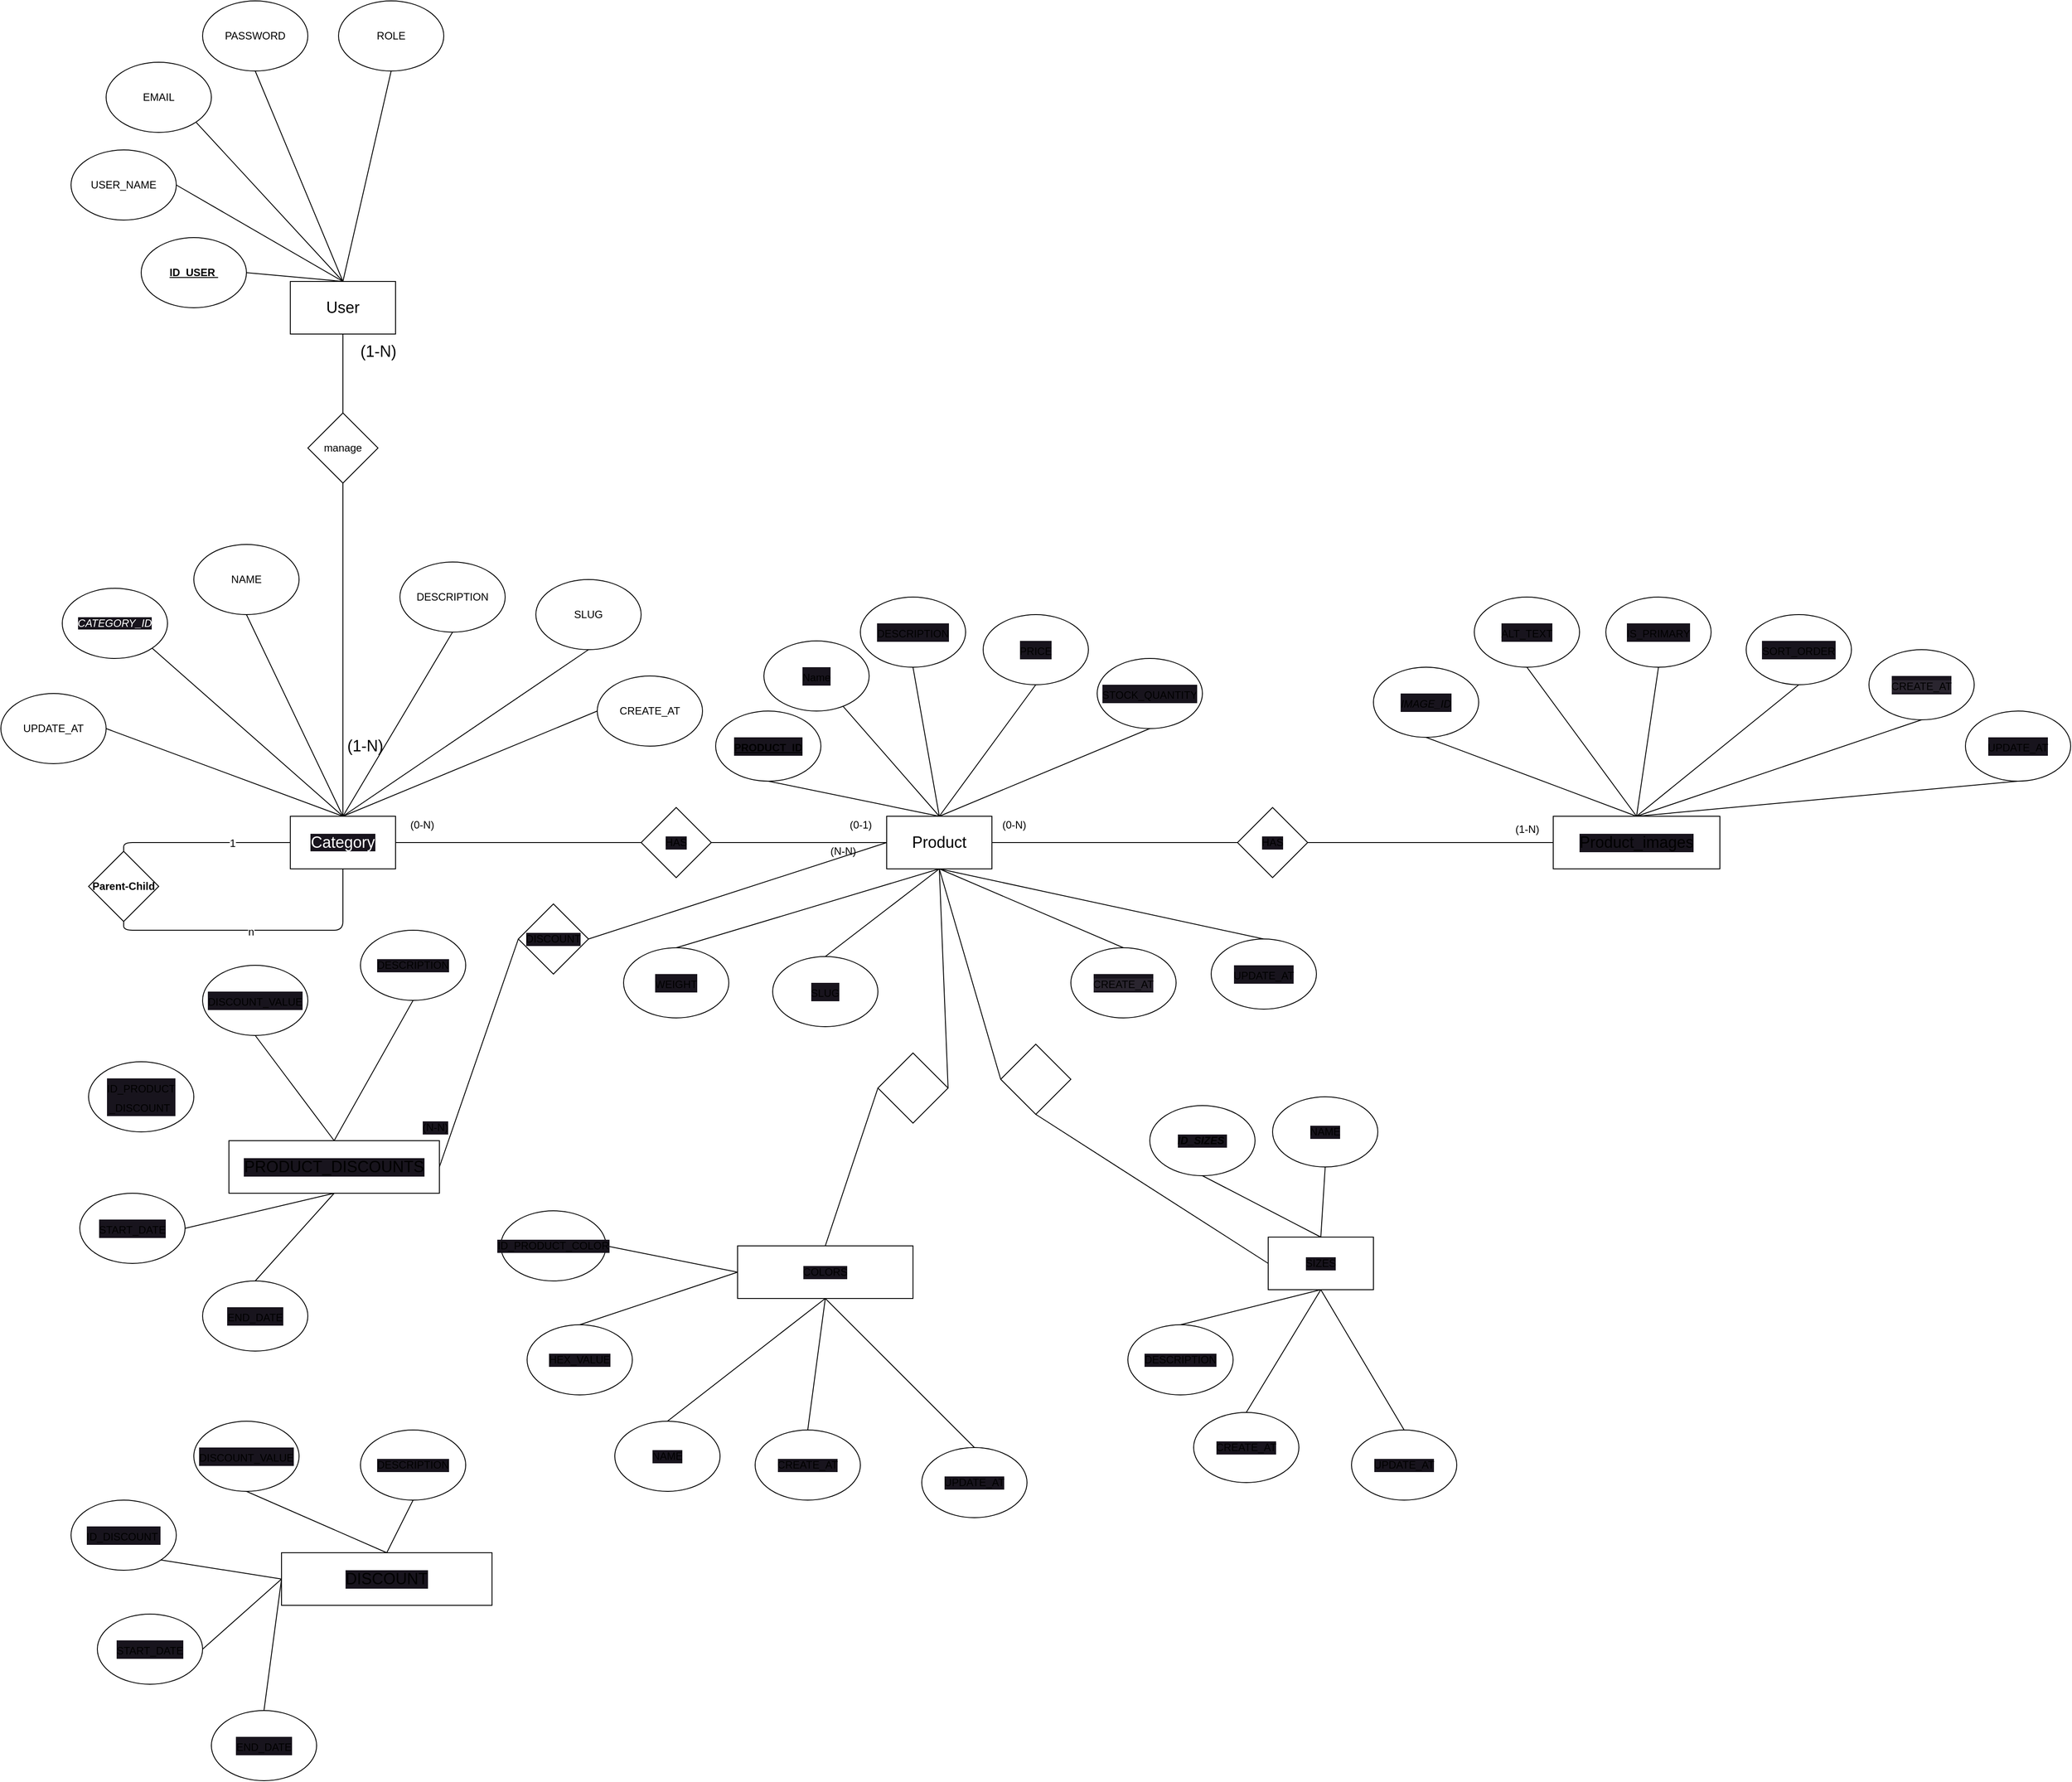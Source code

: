 <mxfile>
    <diagram id="ZuZ0NZf9SKrSVg9AD1OI" name="ERD">
        <mxGraphModel dx="1805" dy="1920" grid="1" gridSize="10" guides="1" tooltips="1" connect="1" arrows="1" fold="1" page="1" pageScale="1" pageWidth="850" pageHeight="1100" math="0" shadow="0">
            <root>
                <mxCell id="0"/>
                <mxCell id="1" parent="0"/>
                <mxCell id="16" style="edgeStyle=none;html=1;exitX=0.5;exitY=0;exitDx=0;exitDy=0;entryX=1;entryY=0.5;entryDx=0;entryDy=0;endArrow=none;endFill=0;" parent="1" source="2" target="8" edge="1">
                    <mxGeometry relative="1" as="geometry"/>
                </mxCell>
                <mxCell id="17" style="edgeStyle=none;html=1;exitX=0.5;exitY=0;exitDx=0;exitDy=0;entryX=1;entryY=1;entryDx=0;entryDy=0;endArrow=none;endFill=0;" parent="1" source="2" target="3" edge="1">
                    <mxGeometry relative="1" as="geometry"/>
                </mxCell>
                <mxCell id="18" style="edgeStyle=none;html=1;exitX=0.5;exitY=0;exitDx=0;exitDy=0;entryX=0.5;entryY=1;entryDx=0;entryDy=0;endArrow=none;endFill=0;" parent="1" source="2" target="4" edge="1">
                    <mxGeometry relative="1" as="geometry"/>
                </mxCell>
                <mxCell id="19" style="edgeStyle=none;html=1;exitX=0.5;exitY=0;exitDx=0;exitDy=0;entryX=0.5;entryY=1;entryDx=0;entryDy=0;endArrow=none;endFill=0;" parent="1" source="2" target="5" edge="1">
                    <mxGeometry relative="1" as="geometry"/>
                </mxCell>
                <mxCell id="20" style="edgeStyle=none;html=1;exitX=0.5;exitY=0;exitDx=0;exitDy=0;entryX=0.5;entryY=1;entryDx=0;entryDy=0;endArrow=none;endFill=0;" parent="1" source="2" target="6" edge="1">
                    <mxGeometry relative="1" as="geometry"/>
                </mxCell>
                <mxCell id="21" style="edgeStyle=none;html=1;exitX=0.5;exitY=0;exitDx=0;exitDy=0;entryX=0;entryY=0.5;entryDx=0;entryDy=0;endArrow=none;endFill=0;" parent="1" source="2" target="7" edge="1">
                    <mxGeometry relative="1" as="geometry"/>
                </mxCell>
                <mxCell id="24" style="edgeStyle=orthogonalEdgeStyle;html=1;exitX=0.5;exitY=1;exitDx=0;exitDy=0;entryX=0.5;entryY=1;entryDx=0;entryDy=0;endArrow=none;endFill=0;" parent="1" source="2" target="22" edge="1">
                    <mxGeometry relative="1" as="geometry"/>
                </mxCell>
                <mxCell id="29" value="&lt;font style=&quot;font-size: 12px;&quot;&gt;n&lt;/font&gt;" style="edgeLabel;html=1;align=center;verticalAlign=middle;resizable=0;points=[];" parent="24" vertex="1" connectable="0">
                    <mxGeometry x="0.063" y="2" relative="1" as="geometry">
                        <mxPoint as="offset"/>
                    </mxGeometry>
                </mxCell>
                <mxCell id="52" style="edgeStyle=orthogonalEdgeStyle;html=1;exitX=1;exitY=0.5;exitDx=0;exitDy=0;fontFamily=Helvetica;fontSize=12;endArrow=none;endFill=0;" parent="1" source="2" target="51" edge="1">
                    <mxGeometry relative="1" as="geometry"/>
                </mxCell>
                <mxCell id="2" value="&lt;div style=&quot;color: rgb(255, 255, 255); font-size: 18px; line-height: 27px;&quot;&gt;&lt;span style=&quot;background-color: rgb(24, 20, 29);&quot;&gt;Category&lt;/span&gt;&lt;/div&gt;" style="rounded=0;whiteSpace=wrap;html=1;" parent="1" vertex="1">
                    <mxGeometry x="260" y="360" width="120" height="60" as="geometry"/>
                </mxCell>
                <mxCell id="3" value="&lt;font color=&quot;#ffffff&quot;&gt;&lt;span style=&quot;background-color: rgb(24, 20, 29);&quot;&gt;&lt;i&gt;CATEGORY_ID&lt;/i&gt;&lt;/span&gt;&lt;/font&gt;" style="ellipse;whiteSpace=wrap;html=1;" parent="1" vertex="1">
                    <mxGeometry y="100" width="120" height="80" as="geometry"/>
                </mxCell>
                <mxCell id="4" value="NAME" style="ellipse;whiteSpace=wrap;html=1;" parent="1" vertex="1">
                    <mxGeometry x="150" y="50" width="120" height="80" as="geometry"/>
                </mxCell>
                <mxCell id="5" value="DESCRIPTION" style="ellipse;whiteSpace=wrap;html=1;" parent="1" vertex="1">
                    <mxGeometry x="385" y="70" width="120" height="80" as="geometry"/>
                </mxCell>
                <mxCell id="6" value="SLUG" style="ellipse;whiteSpace=wrap;html=1;" parent="1" vertex="1">
                    <mxGeometry x="540" y="90" width="120" height="80" as="geometry"/>
                </mxCell>
                <mxCell id="7" value="CREATE_AT" style="ellipse;whiteSpace=wrap;html=1;" parent="1" vertex="1">
                    <mxGeometry x="610" y="200" width="120" height="80" as="geometry"/>
                </mxCell>
                <mxCell id="8" value="UPDATE_AT" style="ellipse;whiteSpace=wrap;html=1;" parent="1" vertex="1">
                    <mxGeometry x="-70" y="220" width="120" height="80" as="geometry"/>
                </mxCell>
                <mxCell id="49" style="edgeStyle=orthogonalEdgeStyle;html=1;exitX=0.5;exitY=0;exitDx=0;exitDy=0;entryX=0;entryY=0.5;entryDx=0;entryDy=0;fontFamily=Helvetica;fontSize=12;endArrow=none;endFill=0;" parent="1" source="22" target="2" edge="1">
                    <mxGeometry relative="1" as="geometry"/>
                </mxCell>
                <mxCell id="50" value="1" style="edgeLabel;html=1;align=center;verticalAlign=middle;resizable=0;points=[];fontSize=12;fontFamily=Helvetica;" parent="49" vertex="1" connectable="0">
                    <mxGeometry x="0.333" y="-1" relative="1" as="geometry">
                        <mxPoint as="offset"/>
                    </mxGeometry>
                </mxCell>
                <mxCell id="22" value="&lt;b&gt;Parent-Child&lt;/b&gt;" style="rhombus;whiteSpace=wrap;html=1;" parent="1" vertex="1">
                    <mxGeometry x="30" y="400" width="80" height="80" as="geometry"/>
                </mxCell>
                <mxCell id="60" style="edgeStyle=none;html=1;exitX=0.5;exitY=0;exitDx=0;exitDy=0;entryX=0.5;entryY=1;entryDx=0;entryDy=0;fontFamily=Helvetica;fontSize=12;endArrow=none;endFill=0;" parent="1" source="30" target="32" edge="1">
                    <mxGeometry relative="1" as="geometry"/>
                </mxCell>
                <mxCell id="61" style="edgeStyle=none;html=1;exitX=0.5;exitY=0;exitDx=0;exitDy=0;entryX=0.5;entryY=1;entryDx=0;entryDy=0;fontFamily=Helvetica;fontSize=12;endArrow=none;endFill=0;" parent="1" source="30" target="33" edge="1">
                    <mxGeometry relative="1" as="geometry"/>
                </mxCell>
                <mxCell id="79" style="edgeStyle=none;html=1;exitX=0.5;exitY=1;exitDx=0;exitDy=0;entryX=0.5;entryY=0;entryDx=0;entryDy=0;fontFamily=Helvetica;fontSize=12;endArrow=none;endFill=0;" parent="1" source="30" target="75" edge="1">
                    <mxGeometry relative="1" as="geometry"/>
                </mxCell>
                <mxCell id="81" style="edgeStyle=none;html=1;exitX=0.5;exitY=1;exitDx=0;exitDy=0;entryX=0.5;entryY=0;entryDx=0;entryDy=0;fontFamily=Helvetica;fontSize=12;endArrow=none;endFill=0;" parent="1" source="30" target="80" edge="1">
                    <mxGeometry relative="1" as="geometry"/>
                </mxCell>
                <mxCell id="30" value="&lt;font style=&quot;font-size: 18px;&quot;&gt;Product&lt;/font&gt;" style="rounded=0;whiteSpace=wrap;html=1;fontSize=12;" parent="1" vertex="1">
                    <mxGeometry x="940" y="360" width="120" height="60" as="geometry"/>
                </mxCell>
                <mxCell id="40" style="edgeStyle=none;html=1;exitX=0.5;exitY=0;exitDx=0;exitDy=0;entryX=0.5;entryY=1;entryDx=0;entryDy=0;fontSize=18;endArrow=none;endFill=0;" parent="1" source="31" target="35" edge="1">
                    <mxGeometry relative="1" as="geometry"/>
                </mxCell>
                <mxCell id="41" style="edgeStyle=none;html=1;exitX=0.5;exitY=0;exitDx=0;exitDy=0;entryX=0.5;entryY=1;entryDx=0;entryDy=0;fontSize=18;endArrow=none;endFill=0;" parent="1" source="31" target="36" edge="1">
                    <mxGeometry relative="1" as="geometry"/>
                </mxCell>
                <mxCell id="42" style="edgeStyle=none;html=1;exitX=0.5;exitY=0;exitDx=0;exitDy=0;entryX=0.5;entryY=1;entryDx=0;entryDy=0;fontSize=18;endArrow=none;endFill=0;" parent="1" source="31" target="37" edge="1">
                    <mxGeometry relative="1" as="geometry"/>
                </mxCell>
                <mxCell id="44" style="edgeStyle=none;html=1;exitX=0.5;exitY=0;exitDx=0;exitDy=0;entryX=0.5;entryY=1;entryDx=0;entryDy=0;fontSize=18;endArrow=none;endFill=0;" parent="1" source="31" target="38" edge="1">
                    <mxGeometry relative="1" as="geometry">
                        <mxPoint x="2030" y="280" as="targetPoint"/>
                    </mxGeometry>
                </mxCell>
                <mxCell id="71" style="edgeStyle=none;html=1;exitX=0.5;exitY=0;exitDx=0;exitDy=0;entryX=0.5;entryY=1;entryDx=0;entryDy=0;fontFamily=Helvetica;fontSize=12;endArrow=none;endFill=0;" parent="1" source="31" target="67" edge="1">
                    <mxGeometry relative="1" as="geometry"/>
                </mxCell>
                <mxCell id="72" style="edgeStyle=none;html=1;exitX=0.5;exitY=0;exitDx=0;exitDy=0;entryX=0.5;entryY=1;entryDx=0;entryDy=0;fontFamily=Helvetica;fontSize=12;endArrow=none;endFill=0;" parent="1" source="31" target="70" edge="1">
                    <mxGeometry relative="1" as="geometry"/>
                </mxCell>
                <mxCell id="31" value="Product_images" style="rounded=0;whiteSpace=wrap;html=1;labelBackgroundColor=#18141d;fontSize=18;" parent="1" vertex="1">
                    <mxGeometry x="1700" y="360" width="190" height="60" as="geometry"/>
                </mxCell>
                <mxCell id="32" value="&lt;font style=&quot;font-size: 12px;&quot;&gt;&lt;u&gt;&lt;b&gt;PRODUCT_ID&lt;/b&gt;&lt;/u&gt;&lt;/font&gt;" style="ellipse;whiteSpace=wrap;html=1;labelBackgroundColor=#18141d;fontSize=18;" parent="1" vertex="1">
                    <mxGeometry x="745" y="240" width="120" height="80" as="geometry"/>
                </mxCell>
                <mxCell id="33" value="&lt;font style=&quot;font-size: 12px;&quot;&gt;DESCRIPTION&lt;/font&gt;" style="ellipse;whiteSpace=wrap;html=1;labelBackgroundColor=#18141d;fontSize=18;" parent="1" vertex="1">
                    <mxGeometry x="910" y="110" width="120" height="80" as="geometry"/>
                </mxCell>
                <mxCell id="35" value="&lt;font style=&quot;font-size: 12px;&quot;&gt;&lt;i&gt;IMAGE_ID&lt;/i&gt;&lt;/font&gt;" style="ellipse;whiteSpace=wrap;html=1;labelBackgroundColor=#18141d;fontSize=18;" parent="1" vertex="1">
                    <mxGeometry x="1495" y="190" width="120" height="80" as="geometry"/>
                </mxCell>
                <mxCell id="36" value="&lt;font style=&quot;font-size: 12px;&quot;&gt;ALT_TEXT&lt;/font&gt;" style="ellipse;whiteSpace=wrap;html=1;labelBackgroundColor=#18141d;fontSize=18;" parent="1" vertex="1">
                    <mxGeometry x="1610" y="110" width="120" height="80" as="geometry"/>
                </mxCell>
                <mxCell id="37" value="&lt;font style=&quot;font-size: 12px;&quot;&gt;IS_PRIMARY&lt;/font&gt;" style="ellipse;whiteSpace=wrap;html=1;labelBackgroundColor=#18141d;fontSize=18;" parent="1" vertex="1">
                    <mxGeometry x="1760" y="110" width="120" height="80" as="geometry"/>
                </mxCell>
                <mxCell id="38" value="&lt;font style=&quot;font-size: 12px;&quot;&gt;SORT_ORDER&lt;/font&gt;" style="ellipse;whiteSpace=wrap;html=1;labelBackgroundColor=#18141d;fontSize=18;" parent="1" vertex="1">
                    <mxGeometry x="1920" y="130" width="120" height="80" as="geometry"/>
                </mxCell>
                <mxCell id="47" style="edgeStyle=none;html=1;exitX=0;exitY=0.5;exitDx=0;exitDy=0;entryX=1;entryY=0.5;entryDx=0;entryDy=0;fontFamily=Helvetica;fontSize=12;endArrow=none;endFill=0;" parent="1" source="45" target="30" edge="1">
                    <mxGeometry relative="1" as="geometry"/>
                </mxCell>
                <mxCell id="48" style="edgeStyle=none;html=1;exitX=1;exitY=0.5;exitDx=0;exitDy=0;entryX=0;entryY=0.5;entryDx=0;entryDy=0;fontFamily=Helvetica;fontSize=12;endArrow=none;endFill=0;" parent="1" source="45" target="31" edge="1">
                    <mxGeometry relative="1" as="geometry"/>
                </mxCell>
                <mxCell id="45" value="HAS" style="rhombus;whiteSpace=wrap;html=1;labelBackgroundColor=#18141d;fontFamily=Helvetica;fontSize=12;" parent="1" vertex="1">
                    <mxGeometry x="1340" y="350" width="80" height="80" as="geometry"/>
                </mxCell>
                <mxCell id="53" style="html=1;exitX=1;exitY=0.5;exitDx=0;exitDy=0;fontFamily=Helvetica;fontSize=12;endArrow=none;endFill=0;" parent="1" source="51" target="30" edge="1">
                    <mxGeometry relative="1" as="geometry"/>
                </mxCell>
                <mxCell id="51" value="HAS" style="rhombus;whiteSpace=wrap;html=1;labelBackgroundColor=#18141d;fontFamily=Helvetica;fontSize=12;" parent="1" vertex="1">
                    <mxGeometry x="660" y="350" width="80" height="80" as="geometry"/>
                </mxCell>
                <mxCell id="54" value="(0-N)" style="text;html=1;align=center;verticalAlign=middle;resizable=0;points=[];autosize=1;strokeColor=none;fillColor=none;fontSize=12;fontFamily=Helvetica;" parent="1" vertex="1">
                    <mxGeometry x="385" y="355" width="50" height="30" as="geometry"/>
                </mxCell>
                <mxCell id="55" value="(0-1)" style="text;html=1;align=center;verticalAlign=middle;resizable=0;points=[];autosize=1;strokeColor=none;fillColor=none;fontSize=12;fontFamily=Helvetica;" parent="1" vertex="1">
                    <mxGeometry x="885" y="355" width="50" height="30" as="geometry"/>
                </mxCell>
                <mxCell id="56" value="(0-N)" style="text;html=1;align=center;verticalAlign=middle;resizable=0;points=[];autosize=1;strokeColor=none;fillColor=none;fontSize=12;fontFamily=Helvetica;" parent="1" vertex="1">
                    <mxGeometry x="1060" y="355" width="50" height="30" as="geometry"/>
                </mxCell>
                <mxCell id="57" value="(1-N)" style="text;html=1;align=center;verticalAlign=middle;resizable=0;points=[];autosize=1;strokeColor=none;fillColor=none;fontSize=12;fontFamily=Helvetica;" parent="1" vertex="1">
                    <mxGeometry x="1645" y="360" width="50" height="30" as="geometry"/>
                </mxCell>
                <mxCell id="63" style="edgeStyle=none;html=1;exitX=0.5;exitY=1;exitDx=0;exitDy=0;entryX=0.5;entryY=0;entryDx=0;entryDy=0;fontFamily=Helvetica;fontSize=12;endArrow=none;endFill=0;" parent="1" source="62" target="30" edge="1">
                    <mxGeometry relative="1" as="geometry"/>
                </mxCell>
                <mxCell id="62" value="&lt;span style=&quot;font-size: 12px;&quot;&gt;PRICE&lt;/span&gt;" style="ellipse;whiteSpace=wrap;html=1;labelBackgroundColor=#18141d;fontSize=18;" parent="1" vertex="1">
                    <mxGeometry x="1050" y="130" width="120" height="80" as="geometry"/>
                </mxCell>
                <mxCell id="65" style="edgeStyle=none;html=1;exitX=0.5;exitY=1;exitDx=0;exitDy=0;entryX=0.5;entryY=0;entryDx=0;entryDy=0;fontFamily=Helvetica;fontSize=12;endArrow=none;endFill=0;" parent="1" source="64" target="30" edge="1">
                    <mxGeometry relative="1" as="geometry"/>
                </mxCell>
                <mxCell id="64" value="&lt;font style=&quot;font-size: 12px;&quot;&gt;STOCK_QUANTITY&lt;/font&gt;" style="ellipse;whiteSpace=wrap;html=1;labelBackgroundColor=#18141d;fontSize=18;" parent="1" vertex="1">
                    <mxGeometry x="1180" y="180" width="120" height="80" as="geometry"/>
                </mxCell>
                <mxCell id="67" value="&lt;span style=&quot;font-size: 12px; background-color: rgb(42, 37, 47);&quot;&gt;CREATE_AT&lt;/span&gt;" style="ellipse;whiteSpace=wrap;html=1;labelBackgroundColor=#18141d;fontSize=18;" parent="1" vertex="1">
                    <mxGeometry x="2060" y="170" width="120" height="80" as="geometry"/>
                </mxCell>
                <mxCell id="70" value="&lt;font style=&quot;font-size: 12px;&quot;&gt;UPDATE_AT&lt;/font&gt;" style="ellipse;whiteSpace=wrap;html=1;labelBackgroundColor=#18141d;fontSize=18;" parent="1" vertex="1">
                    <mxGeometry x="2170" y="240" width="120" height="80" as="geometry"/>
                </mxCell>
                <mxCell id="76" style="edgeStyle=none;html=1;exitX=0.5;exitY=0;exitDx=0;exitDy=0;entryX=0.5;entryY=1;entryDx=0;entryDy=0;fontFamily=Helvetica;fontSize=12;endArrow=none;endFill=0;" parent="1" source="73" target="30" edge="1">
                    <mxGeometry relative="1" as="geometry"/>
                </mxCell>
                <mxCell id="73" value="&lt;span style=&quot;font-size: 12px;&quot;&gt;WEIGHT&lt;/span&gt;" style="ellipse;whiteSpace=wrap;html=1;labelBackgroundColor=#18141d;fontSize=18;" parent="1" vertex="1">
                    <mxGeometry x="640" y="510" width="120" height="80" as="geometry"/>
                </mxCell>
                <mxCell id="77" style="edgeStyle=none;html=1;exitX=0.5;exitY=0;exitDx=0;exitDy=0;entryX=0.5;entryY=1;entryDx=0;entryDy=0;fontFamily=Helvetica;fontSize=12;endArrow=none;endFill=0;" parent="1" source="74" target="30" edge="1">
                    <mxGeometry relative="1" as="geometry"/>
                </mxCell>
                <mxCell id="74" value="&lt;span style=&quot;font-size: 12px;&quot;&gt;SLUG&lt;/span&gt;" style="ellipse;whiteSpace=wrap;html=1;labelBackgroundColor=#18141d;fontSize=18;" parent="1" vertex="1">
                    <mxGeometry x="810" y="520" width="120" height="80" as="geometry"/>
                </mxCell>
                <mxCell id="75" value="&lt;span style=&quot;font-size: 12px; background-color: rgb(42, 37, 47);&quot;&gt;CREATE_AT&lt;/span&gt;" style="ellipse;whiteSpace=wrap;html=1;labelBackgroundColor=#18141d;fontSize=18;" parent="1" vertex="1">
                    <mxGeometry x="1150" y="510" width="120" height="80" as="geometry"/>
                </mxCell>
                <mxCell id="80" value="&lt;font style=&quot;font-size: 12px;&quot;&gt;UPDATE_AT&lt;/font&gt;" style="ellipse;whiteSpace=wrap;html=1;labelBackgroundColor=#18141d;fontSize=18;" parent="1" vertex="1">
                    <mxGeometry x="1310" y="500" width="120" height="80" as="geometry"/>
                </mxCell>
                <mxCell id="91" style="edgeStyle=none;html=1;exitX=0.5;exitY=0;exitDx=0;exitDy=0;entryX=0.5;entryY=1;entryDx=0;entryDy=0;fontFamily=Helvetica;fontSize=12;endArrow=none;endFill=0;" parent="1" source="85" target="87" edge="1">
                    <mxGeometry relative="1" as="geometry"/>
                </mxCell>
                <mxCell id="93" style="edgeStyle=none;html=1;exitX=0.5;exitY=0;exitDx=0;exitDy=0;entryX=0.5;entryY=1;entryDx=0;entryDy=0;fontFamily=Helvetica;fontSize=12;endArrow=none;endFill=0;" parent="1" source="85" target="90" edge="1">
                    <mxGeometry relative="1" as="geometry"/>
                </mxCell>
                <mxCell id="94" style="edgeStyle=none;html=1;exitX=0.5;exitY=1;exitDx=0;exitDy=0;entryX=1;entryY=0.5;entryDx=0;entryDy=0;fontFamily=Helvetica;fontSize=12;endArrow=none;endFill=0;" parent="1" source="85" target="88" edge="1">
                    <mxGeometry relative="1" as="geometry"/>
                </mxCell>
                <mxCell id="95" style="edgeStyle=none;html=1;exitX=0.5;exitY=1;exitDx=0;exitDy=0;entryX=0.5;entryY=0;entryDx=0;entryDy=0;fontFamily=Helvetica;fontSize=12;endArrow=none;endFill=0;" parent="1" source="85" target="89" edge="1">
                    <mxGeometry relative="1" as="geometry"/>
                </mxCell>
                <mxCell id="101" style="edgeStyle=none;html=1;exitX=1;exitY=0.5;exitDx=0;exitDy=0;entryX=0;entryY=0.5;entryDx=0;entryDy=0;fontFamily=Helvetica;fontSize=12;endArrow=none;endFill=0;" parent="1" source="85" target="98" edge="1">
                    <mxGeometry relative="1" as="geometry"/>
                </mxCell>
                <mxCell id="85" value="&lt;font style=&quot;font-size: 18px;&quot;&gt;PRODUCT_DISCOUNTS&lt;/font&gt;" style="whiteSpace=wrap;html=1;labelBackgroundColor=#18141d;fontFamily=Helvetica;fontSize=12;" parent="1" vertex="1">
                    <mxGeometry x="190" y="730" width="240" height="60" as="geometry"/>
                </mxCell>
                <mxCell id="A3r0z-7yoTBk_t6Ie3_u-114" style="edgeStyle=none;html=1;exitX=1;exitY=1;exitDx=0;exitDy=0;entryX=0;entryY=0.5;entryDx=0;entryDy=0;fontFamily=Helvetica;fontSize=12;endArrow=none;endFill=0;" parent="1" source="86" target="108" edge="1">
                    <mxGeometry relative="1" as="geometry"/>
                </mxCell>
                <mxCell id="86" value="&lt;font style=&quot;font-size: 12px;&quot;&gt;ID_DISCOUNT&amp;nbsp;&lt;/font&gt;" style="ellipse;whiteSpace=wrap;html=1;labelBackgroundColor=#18141d;fontFamily=Helvetica;fontSize=18;" parent="1" vertex="1">
                    <mxGeometry x="10" y="1140" width="120" height="80" as="geometry"/>
                </mxCell>
                <mxCell id="87" value="&lt;font style=&quot;font-size: 12px;&quot;&gt;DISCOUNT_VALUE&lt;/font&gt;" style="ellipse;whiteSpace=wrap;html=1;labelBackgroundColor=#18141d;fontFamily=Helvetica;fontSize=18;" parent="1" vertex="1">
                    <mxGeometry x="160" y="530" width="120" height="80" as="geometry"/>
                </mxCell>
                <mxCell id="88" value="&lt;font style=&quot;font-size: 12px;&quot;&gt;START_DATE&lt;/font&gt;" style="ellipse;whiteSpace=wrap;html=1;labelBackgroundColor=#18141d;fontFamily=Helvetica;fontSize=18;" parent="1" vertex="1">
                    <mxGeometry x="20" y="790" width="120" height="80" as="geometry"/>
                </mxCell>
                <mxCell id="89" value="&lt;font style=&quot;font-size: 12px;&quot;&gt;END_DATE&lt;/font&gt;" style="ellipse;whiteSpace=wrap;html=1;labelBackgroundColor=#18141d;fontFamily=Helvetica;fontSize=18;" parent="1" vertex="1">
                    <mxGeometry x="160" y="890" width="120" height="80" as="geometry"/>
                </mxCell>
                <mxCell id="90" value="DESCRIPTION" style="ellipse;whiteSpace=wrap;html=1;labelBackgroundColor=#18141d;fontFamily=Helvetica;fontSize=12;" parent="1" vertex="1">
                    <mxGeometry x="340" y="490" width="120" height="80" as="geometry"/>
                </mxCell>
                <mxCell id="102" style="edgeStyle=none;html=1;exitX=1;exitY=0.5;exitDx=0;exitDy=0;entryX=0;entryY=0.5;entryDx=0;entryDy=0;fontFamily=Helvetica;fontSize=12;endArrow=none;endFill=0;" parent="1" source="98" target="30" edge="1">
                    <mxGeometry relative="1" as="geometry"/>
                </mxCell>
                <mxCell id="98" value="DISCOUNT" style="rhombus;whiteSpace=wrap;html=1;labelBackgroundColor=#18141d;fontFamily=Helvetica;fontSize=12;" parent="1" vertex="1">
                    <mxGeometry x="520" y="460" width="80" height="80" as="geometry"/>
                </mxCell>
                <mxCell id="105" value="(N-N)" style="text;html=1;align=center;verticalAlign=middle;resizable=0;points=[];autosize=1;strokeColor=none;fillColor=none;fontSize=12;fontFamily=Helvetica;" parent="1" vertex="1">
                    <mxGeometry x="865" y="385" width="50" height="30" as="geometry"/>
                </mxCell>
                <mxCell id="A3r0z-7yoTBk_t6Ie3_u-121" style="edgeStyle=none;html=1;exitX=0.5;exitY=0;exitDx=0;exitDy=0;entryX=0.5;entryY=1;entryDx=0;entryDy=0;fontFamily=Helvetica;fontSize=12;endArrow=none;endFill=0;" parent="1" source="108" target="A3r0z-7yoTBk_t6Ie3_u-113" edge="1">
                    <mxGeometry relative="1" as="geometry"/>
                </mxCell>
                <mxCell id="A3r0z-7yoTBk_t6Ie3_u-122" style="edgeStyle=none;html=1;exitX=0.5;exitY=0;exitDx=0;exitDy=0;entryX=0.5;entryY=1;entryDx=0;entryDy=0;fontFamily=Helvetica;fontSize=12;endArrow=none;endFill=0;" parent="1" source="108" target="A3r0z-7yoTBk_t6Ie3_u-112" edge="1">
                    <mxGeometry relative="1" as="geometry"/>
                </mxCell>
                <mxCell id="108" value="&lt;font style=&quot;font-size: 18px;&quot;&gt;DISCOUNT&lt;/font&gt;" style="whiteSpace=wrap;html=1;labelBackgroundColor=#18141d;fontFamily=Helvetica;fontSize=12;" parent="1" vertex="1">
                    <mxGeometry x="250" y="1200" width="240" height="60" as="geometry"/>
                </mxCell>
                <mxCell id="A3r0z-7yoTBk_t6Ie3_u-116" style="edgeStyle=none;html=1;exitX=0.5;exitY=0;exitDx=0;exitDy=0;entryX=0;entryY=0.5;entryDx=0;entryDy=0;fontFamily=Helvetica;fontSize=12;endArrow=none;endFill=0;" parent="1" source="109" target="108" edge="1">
                    <mxGeometry relative="1" as="geometry"/>
                </mxCell>
                <mxCell id="109" value="&lt;font style=&quot;font-size: 12px;&quot;&gt;END_DATE&lt;/font&gt;" style="ellipse;whiteSpace=wrap;html=1;labelBackgroundColor=#18141d;fontFamily=Helvetica;fontSize=18;" parent="1" vertex="1">
                    <mxGeometry x="170" y="1380" width="120" height="80" as="geometry"/>
                </mxCell>
                <mxCell id="A3r0z-7yoTBk_t6Ie3_u-115" style="edgeStyle=none;html=1;exitX=1;exitY=0.5;exitDx=0;exitDy=0;entryX=0;entryY=0.5;entryDx=0;entryDy=0;fontFamily=Helvetica;fontSize=12;endArrow=none;endFill=0;" parent="1" source="110" target="108" edge="1">
                    <mxGeometry relative="1" as="geometry"/>
                </mxCell>
                <mxCell id="110" value="&lt;font style=&quot;font-size: 12px;&quot;&gt;START_DATE&lt;/font&gt;" style="ellipse;whiteSpace=wrap;html=1;labelBackgroundColor=#18141d;fontFamily=Helvetica;fontSize=18;" parent="1" vertex="1">
                    <mxGeometry x="40" y="1270" width="120" height="80" as="geometry"/>
                </mxCell>
                <mxCell id="111" value="&lt;font style=&quot;font-size: 12px;&quot;&gt;ID_PRODUCT&lt;br&gt;_DISCOUNT&amp;nbsp;&lt;/font&gt;" style="ellipse;whiteSpace=wrap;html=1;labelBackgroundColor=#18141d;fontFamily=Helvetica;fontSize=18;" parent="1" vertex="1">
                    <mxGeometry x="30" y="640" width="120" height="80" as="geometry"/>
                </mxCell>
                <mxCell id="A3r0z-7yoTBk_t6Ie3_u-111" value="(N-N)" style="text;html=1;align=center;verticalAlign=middle;resizable=0;points=[];autosize=1;strokeColor=none;fillColor=none;fontSize=12;fontFamily=Helvetica;labelBackgroundColor=#18141d;" parent="1" vertex="1">
                    <mxGeometry x="400" y="700" width="50" height="30" as="geometry"/>
                </mxCell>
                <mxCell id="A3r0z-7yoTBk_t6Ie3_u-112" value="&lt;font style=&quot;font-size: 12px;&quot;&gt;DISCOUNT_VALUE&lt;/font&gt;" style="ellipse;whiteSpace=wrap;html=1;labelBackgroundColor=#18141d;fontFamily=Helvetica;fontSize=18;" parent="1" vertex="1">
                    <mxGeometry x="150" y="1050" width="120" height="80" as="geometry"/>
                </mxCell>
                <mxCell id="A3r0z-7yoTBk_t6Ie3_u-113" value="DESCRIPTION" style="ellipse;whiteSpace=wrap;html=1;labelBackgroundColor=#18141d;fontFamily=Helvetica;fontSize=12;" parent="1" vertex="1">
                    <mxGeometry x="340" y="1060" width="120" height="80" as="geometry"/>
                </mxCell>
                <mxCell id="A3r0z-7yoTBk_t6Ie3_u-139" style="edgeStyle=none;html=1;exitX=0.5;exitY=1;exitDx=0;exitDy=0;entryX=0.5;entryY=0;entryDx=0;entryDy=0;fontFamily=Helvetica;fontSize=12;endArrow=none;endFill=0;" parent="1" source="A3r0z-7yoTBk_t6Ie3_u-124" target="A3r0z-7yoTBk_t6Ie3_u-125" edge="1">
                    <mxGeometry relative="1" as="geometry"/>
                </mxCell>
                <mxCell id="A3r0z-7yoTBk_t6Ie3_u-140" style="edgeStyle=none;html=1;exitX=0.5;exitY=1;exitDx=0;exitDy=0;entryX=0.5;entryY=0;entryDx=0;entryDy=0;fontFamily=Helvetica;fontSize=12;endArrow=none;endFill=0;" parent="1" source="A3r0z-7yoTBk_t6Ie3_u-124" target="A3r0z-7yoTBk_t6Ie3_u-129" edge="1">
                    <mxGeometry relative="1" as="geometry"/>
                </mxCell>
                <mxCell id="A3r0z-7yoTBk_t6Ie3_u-142" style="edgeStyle=none;html=1;exitX=0;exitY=0.5;exitDx=0;exitDy=0;entryX=0.5;entryY=0;entryDx=0;entryDy=0;fontFamily=Helvetica;fontSize=12;endArrow=none;endFill=0;" parent="1" source="A3r0z-7yoTBk_t6Ie3_u-124" target="A3r0z-7yoTBk_t6Ie3_u-127" edge="1">
                    <mxGeometry relative="1" as="geometry"/>
                </mxCell>
                <mxCell id="A3r0z-7yoTBk_t6Ie3_u-143" style="edgeStyle=none;html=1;exitX=0;exitY=0.5;exitDx=0;exitDy=0;entryX=1;entryY=0.5;entryDx=0;entryDy=0;fontFamily=Helvetica;fontSize=12;endArrow=none;endFill=0;" parent="1" source="A3r0z-7yoTBk_t6Ie3_u-124" target="A3r0z-7yoTBk_t6Ie3_u-128" edge="1">
                    <mxGeometry relative="1" as="geometry"/>
                </mxCell>
                <mxCell id="A3r0z-7yoTBk_t6Ie3_u-124" value="COLORS" style="rounded=0;whiteSpace=wrap;html=1;labelBackgroundColor=#18141d;fontFamily=Helvetica;fontSize=12;" parent="1" vertex="1">
                    <mxGeometry x="770" y="850" width="200" height="60" as="geometry"/>
                </mxCell>
                <mxCell id="A3r0z-7yoTBk_t6Ie3_u-125" value="CREATE_AT" style="ellipse;whiteSpace=wrap;html=1;labelBackgroundColor=#18141d;fontFamily=Helvetica;fontSize=12;" parent="1" vertex="1">
                    <mxGeometry x="790" y="1060" width="120" height="80" as="geometry"/>
                </mxCell>
                <mxCell id="A3r0z-7yoTBk_t6Ie3_u-141" style="edgeStyle=none;html=1;exitX=0.5;exitY=0;exitDx=0;exitDy=0;entryX=0.5;entryY=1;entryDx=0;entryDy=0;fontFamily=Helvetica;fontSize=12;endArrow=none;endFill=0;" parent="1" source="A3r0z-7yoTBk_t6Ie3_u-126" target="A3r0z-7yoTBk_t6Ie3_u-124" edge="1">
                    <mxGeometry relative="1" as="geometry"/>
                </mxCell>
                <mxCell id="A3r0z-7yoTBk_t6Ie3_u-126" value="NAME" style="ellipse;whiteSpace=wrap;html=1;labelBackgroundColor=#18141d;fontFamily=Helvetica;fontSize=12;" parent="1" vertex="1">
                    <mxGeometry x="630" y="1050" width="120" height="80" as="geometry"/>
                </mxCell>
                <mxCell id="A3r0z-7yoTBk_t6Ie3_u-127" value="HEX_VALUE" style="ellipse;whiteSpace=wrap;html=1;labelBackgroundColor=#18141d;fontFamily=Helvetica;fontSize=12;" parent="1" vertex="1">
                    <mxGeometry x="530" y="940" width="120" height="80" as="geometry"/>
                </mxCell>
                <mxCell id="A3r0z-7yoTBk_t6Ie3_u-128" value="ID_PRODUCT_COLOR" style="ellipse;whiteSpace=wrap;html=1;labelBackgroundColor=#18141d;fontFamily=Helvetica;fontSize=12;" parent="1" vertex="1">
                    <mxGeometry x="500" y="810" width="120" height="80" as="geometry"/>
                </mxCell>
                <mxCell id="A3r0z-7yoTBk_t6Ie3_u-129" value="UPDATE_AT" style="ellipse;whiteSpace=wrap;html=1;labelBackgroundColor=#18141d;fontFamily=Helvetica;fontSize=12;" parent="1" vertex="1">
                    <mxGeometry x="980" y="1080" width="120" height="80" as="geometry"/>
                </mxCell>
                <mxCell id="A3r0z-7yoTBk_t6Ie3_u-146" style="edgeStyle=none;html=1;exitX=1;exitY=0.5;exitDx=0;exitDy=0;entryX=0.5;entryY=1;entryDx=0;entryDy=0;fontFamily=Helvetica;fontSize=12;endArrow=none;endFill=0;" parent="1" source="A3r0z-7yoTBk_t6Ie3_u-144" target="30" edge="1">
                    <mxGeometry relative="1" as="geometry"/>
                </mxCell>
                <mxCell id="A3r0z-7yoTBk_t6Ie3_u-156" style="edgeStyle=none;html=1;exitX=0;exitY=0.5;exitDx=0;exitDy=0;entryX=0.5;entryY=0;entryDx=0;entryDy=0;fontFamily=Helvetica;fontSize=12;endArrow=none;endFill=0;" parent="1" source="A3r0z-7yoTBk_t6Ie3_u-144" target="A3r0z-7yoTBk_t6Ie3_u-124" edge="1">
                    <mxGeometry relative="1" as="geometry"/>
                </mxCell>
                <mxCell id="A3r0z-7yoTBk_t6Ie3_u-144" value="" style="rhombus;whiteSpace=wrap;html=1;labelBackgroundColor=#18141d;fontFamily=Helvetica;fontSize=12;" parent="1" vertex="1">
                    <mxGeometry x="930" y="630" width="80" height="80" as="geometry"/>
                </mxCell>
                <mxCell id="A3r0z-7yoTBk_t6Ie3_u-147" value="SIZES&lt;br&gt;" style="rounded=0;whiteSpace=wrap;html=1;labelBackgroundColor=#18141d;fontFamily=Helvetica;fontSize=12;" parent="1" vertex="1">
                    <mxGeometry x="1375" y="840" width="120" height="60" as="geometry"/>
                </mxCell>
                <mxCell id="A3r0z-7yoTBk_t6Ie3_u-163" style="edgeStyle=none;html=1;exitX=0.5;exitY=1;exitDx=0;exitDy=0;entryX=0.5;entryY=0;entryDx=0;entryDy=0;fontFamily=Helvetica;fontSize=12;endArrow=none;endFill=0;" parent="1" source="A3r0z-7yoTBk_t6Ie3_u-148" target="A3r0z-7yoTBk_t6Ie3_u-147" edge="1">
                    <mxGeometry relative="1" as="geometry"/>
                </mxCell>
                <mxCell id="A3r0z-7yoTBk_t6Ie3_u-148" value="NAME" style="ellipse;whiteSpace=wrap;html=1;labelBackgroundColor=#18141d;fontFamily=Helvetica;fontSize=12;" parent="1" vertex="1">
                    <mxGeometry x="1380" y="680" width="120" height="80" as="geometry"/>
                </mxCell>
                <mxCell id="A3r0z-7yoTBk_t6Ie3_u-158" style="edgeStyle=none;html=1;exitX=0.5;exitY=0;exitDx=0;exitDy=0;entryX=0.5;entryY=1;entryDx=0;entryDy=0;fontFamily=Helvetica;fontSize=12;endArrow=none;endFill=0;" parent="1" source="A3r0z-7yoTBk_t6Ie3_u-149" target="A3r0z-7yoTBk_t6Ie3_u-147" edge="1">
                    <mxGeometry relative="1" as="geometry"/>
                </mxCell>
                <mxCell id="A3r0z-7yoTBk_t6Ie3_u-149" value="DESCRIPTION" style="ellipse;whiteSpace=wrap;html=1;labelBackgroundColor=#18141d;fontFamily=Helvetica;fontSize=12;" parent="1" vertex="1">
                    <mxGeometry x="1215" y="940" width="120" height="80" as="geometry"/>
                </mxCell>
                <mxCell id="A3r0z-7yoTBk_t6Ie3_u-160" style="edgeStyle=none;html=1;exitX=0.5;exitY=0;exitDx=0;exitDy=0;entryX=0.5;entryY=1;entryDx=0;entryDy=0;fontFamily=Helvetica;fontSize=12;endArrow=none;endFill=0;" parent="1" source="A3r0z-7yoTBk_t6Ie3_u-150" target="A3r0z-7yoTBk_t6Ie3_u-147" edge="1">
                    <mxGeometry relative="1" as="geometry"/>
                </mxCell>
                <mxCell id="A3r0z-7yoTBk_t6Ie3_u-150" value="CREATE_AT" style="ellipse;whiteSpace=wrap;html=1;labelBackgroundColor=#18141d;fontFamily=Helvetica;fontSize=12;" parent="1" vertex="1">
                    <mxGeometry x="1290" y="1040" width="120" height="80" as="geometry"/>
                </mxCell>
                <mxCell id="A3r0z-7yoTBk_t6Ie3_u-161" style="edgeStyle=none;html=1;exitX=0.5;exitY=0;exitDx=0;exitDy=0;entryX=0.5;entryY=1;entryDx=0;entryDy=0;fontFamily=Helvetica;fontSize=12;endArrow=none;endFill=0;" parent="1" source="A3r0z-7yoTBk_t6Ie3_u-151" target="A3r0z-7yoTBk_t6Ie3_u-147" edge="1">
                    <mxGeometry relative="1" as="geometry"/>
                </mxCell>
                <mxCell id="A3r0z-7yoTBk_t6Ie3_u-151" value="UPDATE_AT" style="ellipse;whiteSpace=wrap;html=1;labelBackgroundColor=#18141d;fontFamily=Helvetica;fontSize=12;" parent="1" vertex="1">
                    <mxGeometry x="1470" y="1060" width="120" height="80" as="geometry"/>
                </mxCell>
                <mxCell id="A3r0z-7yoTBk_t6Ie3_u-162" style="edgeStyle=none;html=1;exitX=0.5;exitY=1;exitDx=0;exitDy=0;entryX=0.5;entryY=0;entryDx=0;entryDy=0;fontFamily=Helvetica;fontSize=12;endArrow=none;endFill=0;" parent="1" source="A3r0z-7yoTBk_t6Ie3_u-152" target="A3r0z-7yoTBk_t6Ie3_u-147" edge="1">
                    <mxGeometry relative="1" as="geometry"/>
                </mxCell>
                <mxCell id="A3r0z-7yoTBk_t6Ie3_u-152" value="&lt;b&gt;&lt;i&gt;ID_SIZES&amp;nbsp;&lt;/i&gt;&lt;/b&gt;" style="ellipse;whiteSpace=wrap;html=1;labelBackgroundColor=#18141d;fontFamily=Helvetica;fontSize=12;" parent="1" vertex="1">
                    <mxGeometry x="1240" y="690" width="120" height="80" as="geometry"/>
                </mxCell>
                <mxCell id="A3r0z-7yoTBk_t6Ie3_u-155" style="edgeStyle=none;html=1;exitX=0;exitY=0.5;exitDx=0;exitDy=0;entryX=0.5;entryY=1;entryDx=0;entryDy=0;fontFamily=Helvetica;fontSize=12;endArrow=none;endFill=0;" parent="1" source="A3r0z-7yoTBk_t6Ie3_u-154" target="30" edge="1">
                    <mxGeometry relative="1" as="geometry"/>
                </mxCell>
                <mxCell id="A3r0z-7yoTBk_t6Ie3_u-157" style="edgeStyle=none;html=1;exitX=0.5;exitY=1;exitDx=0;exitDy=0;entryX=0;entryY=0.5;entryDx=0;entryDy=0;fontFamily=Helvetica;fontSize=12;endArrow=none;endFill=0;" parent="1" source="A3r0z-7yoTBk_t6Ie3_u-154" target="A3r0z-7yoTBk_t6Ie3_u-147" edge="1">
                    <mxGeometry relative="1" as="geometry"/>
                </mxCell>
                <mxCell id="A3r0z-7yoTBk_t6Ie3_u-154" value="" style="rhombus;whiteSpace=wrap;html=1;labelBackgroundColor=#18141d;fontFamily=Helvetica;fontSize=12;" parent="1" vertex="1">
                    <mxGeometry x="1070" y="620" width="80" height="80" as="geometry"/>
                </mxCell>
                <mxCell id="118" style="edgeStyle=none;html=1;exitX=0.5;exitY=0;exitDx=0;exitDy=0;entryX=1;entryY=0.5;entryDx=0;entryDy=0;endArrow=none;endFill=0;" parent="1" source="112" target="116" edge="1">
                    <mxGeometry relative="1" as="geometry"/>
                </mxCell>
                <mxCell id="119" style="edgeStyle=none;html=1;exitX=0.5;exitY=0;exitDx=0;exitDy=0;entryX=1;entryY=0.5;entryDx=0;entryDy=0;endArrow=none;endFill=0;" parent="1" source="112" target="113" edge="1">
                    <mxGeometry relative="1" as="geometry"/>
                </mxCell>
                <mxCell id="120" style="edgeStyle=none;html=1;exitX=0.5;exitY=0;exitDx=0;exitDy=0;entryX=1;entryY=1;entryDx=0;entryDy=0;endArrow=none;endFill=0;" parent="1" source="112" target="114" edge="1">
                    <mxGeometry relative="1" as="geometry"/>
                </mxCell>
                <mxCell id="121" style="edgeStyle=none;html=1;exitX=0.5;exitY=0;exitDx=0;exitDy=0;entryX=0.5;entryY=1;entryDx=0;entryDy=0;endArrow=none;endFill=0;" parent="1" source="112" target="115" edge="1">
                    <mxGeometry relative="1" as="geometry"/>
                </mxCell>
                <mxCell id="122" style="edgeStyle=none;html=1;exitX=0.5;exitY=0;exitDx=0;exitDy=0;entryX=0.5;entryY=1;entryDx=0;entryDy=0;endArrow=none;endFill=0;" parent="1" source="112" target="117" edge="1">
                    <mxGeometry relative="1" as="geometry"/>
                </mxCell>
                <mxCell id="125" style="edgeStyle=none;html=1;exitX=0.5;exitY=1;exitDx=0;exitDy=0;entryX=0.5;entryY=0;entryDx=0;entryDy=0;endArrow=none;endFill=0;" parent="1" source="112" target="124" edge="1">
                    <mxGeometry relative="1" as="geometry"/>
                </mxCell>
                <mxCell id="112" value="&lt;font style=&quot;font-size: 18px;&quot;&gt;User&lt;/font&gt;" style="rounded=0;whiteSpace=wrap;html=1;" parent="1" vertex="1">
                    <mxGeometry x="260" y="-250" width="120" height="60" as="geometry"/>
                </mxCell>
                <mxCell id="113" value="USER_NAME" style="ellipse;whiteSpace=wrap;html=1;" parent="1" vertex="1">
                    <mxGeometry x="10" y="-400" width="120" height="80" as="geometry"/>
                </mxCell>
                <mxCell id="114" value="EMAIL" style="ellipse;whiteSpace=wrap;html=1;" parent="1" vertex="1">
                    <mxGeometry x="50" y="-500" width="120" height="80" as="geometry"/>
                </mxCell>
                <mxCell id="115" value="PASSWORD" style="ellipse;whiteSpace=wrap;html=1;" parent="1" vertex="1">
                    <mxGeometry x="160" y="-570" width="120" height="80" as="geometry"/>
                </mxCell>
                <mxCell id="116" value="&lt;b&gt;&lt;u&gt;ID_USER&amp;nbsp;&lt;/u&gt;&lt;/b&gt;" style="ellipse;whiteSpace=wrap;html=1;" parent="1" vertex="1">
                    <mxGeometry x="90" y="-300" width="120" height="80" as="geometry"/>
                </mxCell>
                <mxCell id="117" value="ROLE" style="ellipse;whiteSpace=wrap;html=1;" parent="1" vertex="1">
                    <mxGeometry x="315" y="-570" width="120" height="80" as="geometry"/>
                </mxCell>
                <mxCell id="126" style="edgeStyle=none;html=1;exitX=0.5;exitY=1;exitDx=0;exitDy=0;entryX=0.5;entryY=0;entryDx=0;entryDy=0;endArrow=none;endFill=0;" parent="1" source="124" target="2" edge="1">
                    <mxGeometry relative="1" as="geometry"/>
                </mxCell>
                <mxCell id="124" value="manage" style="rhombus;whiteSpace=wrap;html=1;" parent="1" vertex="1">
                    <mxGeometry x="280" y="-100" width="80" height="80" as="geometry"/>
                </mxCell>
                <mxCell id="127" value="(1-N)" style="text;html=1;align=center;verticalAlign=middle;resizable=0;points=[];autosize=1;strokeColor=none;fillColor=none;fontSize=18;" parent="1" vertex="1">
                    <mxGeometry x="330" y="-190" width="60" height="40" as="geometry"/>
                </mxCell>
                <mxCell id="128" value="(1-N)" style="text;html=1;align=center;verticalAlign=middle;resizable=0;points=[];autosize=1;strokeColor=none;fillColor=none;fontSize=18;" parent="1" vertex="1">
                    <mxGeometry x="315" y="260" width="60" height="40" as="geometry"/>
                </mxCell>
                <mxCell id="129" value="&lt;span style=&quot;font-size: 12px;&quot;&gt;Name&lt;/span&gt;" style="ellipse;whiteSpace=wrap;html=1;labelBackgroundColor=#18141d;fontSize=18;" vertex="1" parent="1">
                    <mxGeometry x="800" y="160" width="120" height="80" as="geometry"/>
                </mxCell>
                <mxCell id="130" style="edgeStyle=none;html=1;exitX=0.5;exitY=0;exitDx=0;exitDy=0;fontFamily=Helvetica;fontSize=12;endArrow=none;endFill=0;" edge="1" parent="1" source="30" target="129">
                    <mxGeometry relative="1" as="geometry">
                        <mxPoint x="935" y="380" as="sourcePoint"/>
                        <mxPoint x="905" y="210" as="targetPoint"/>
                    </mxGeometry>
                </mxCell>
            </root>
        </mxGraphModel>
    </diagram>
    <diagram id="q20WUlvzmt6VdQU30xF4" name="sample">
        <mxGraphModel dx="2026" dy="805" grid="1" gridSize="10" guides="1" tooltips="1" connect="1" arrows="1" fold="1" page="1" pageScale="1" pageWidth="850" pageHeight="1100" math="0" shadow="0">
            <root>
                <mxCell id="0"/>
                <mxCell id="1" parent="0"/>
            </root>
        </mxGraphModel>
    </diagram>
</mxfile>